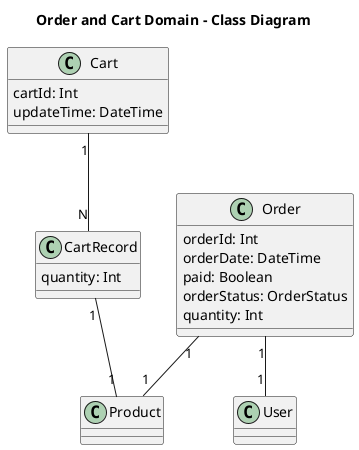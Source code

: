 @startuml OrderCartDomain
title Order and Cart Domain - Class Diagram

class Order {
  orderId: Int
  orderDate: DateTime
  paid: Boolean
  orderStatus: OrderStatus
  quantity: Int
}

class Cart {
  cartId: Int
  updateTime: DateTime
}

class CartRecord {
  quantity: Int
}

Cart "1" -- "N" CartRecord
CartRecord "1" -- "1" Product
Order "1" -- "1" Product
Order "1" -- "1" User

@enduml
